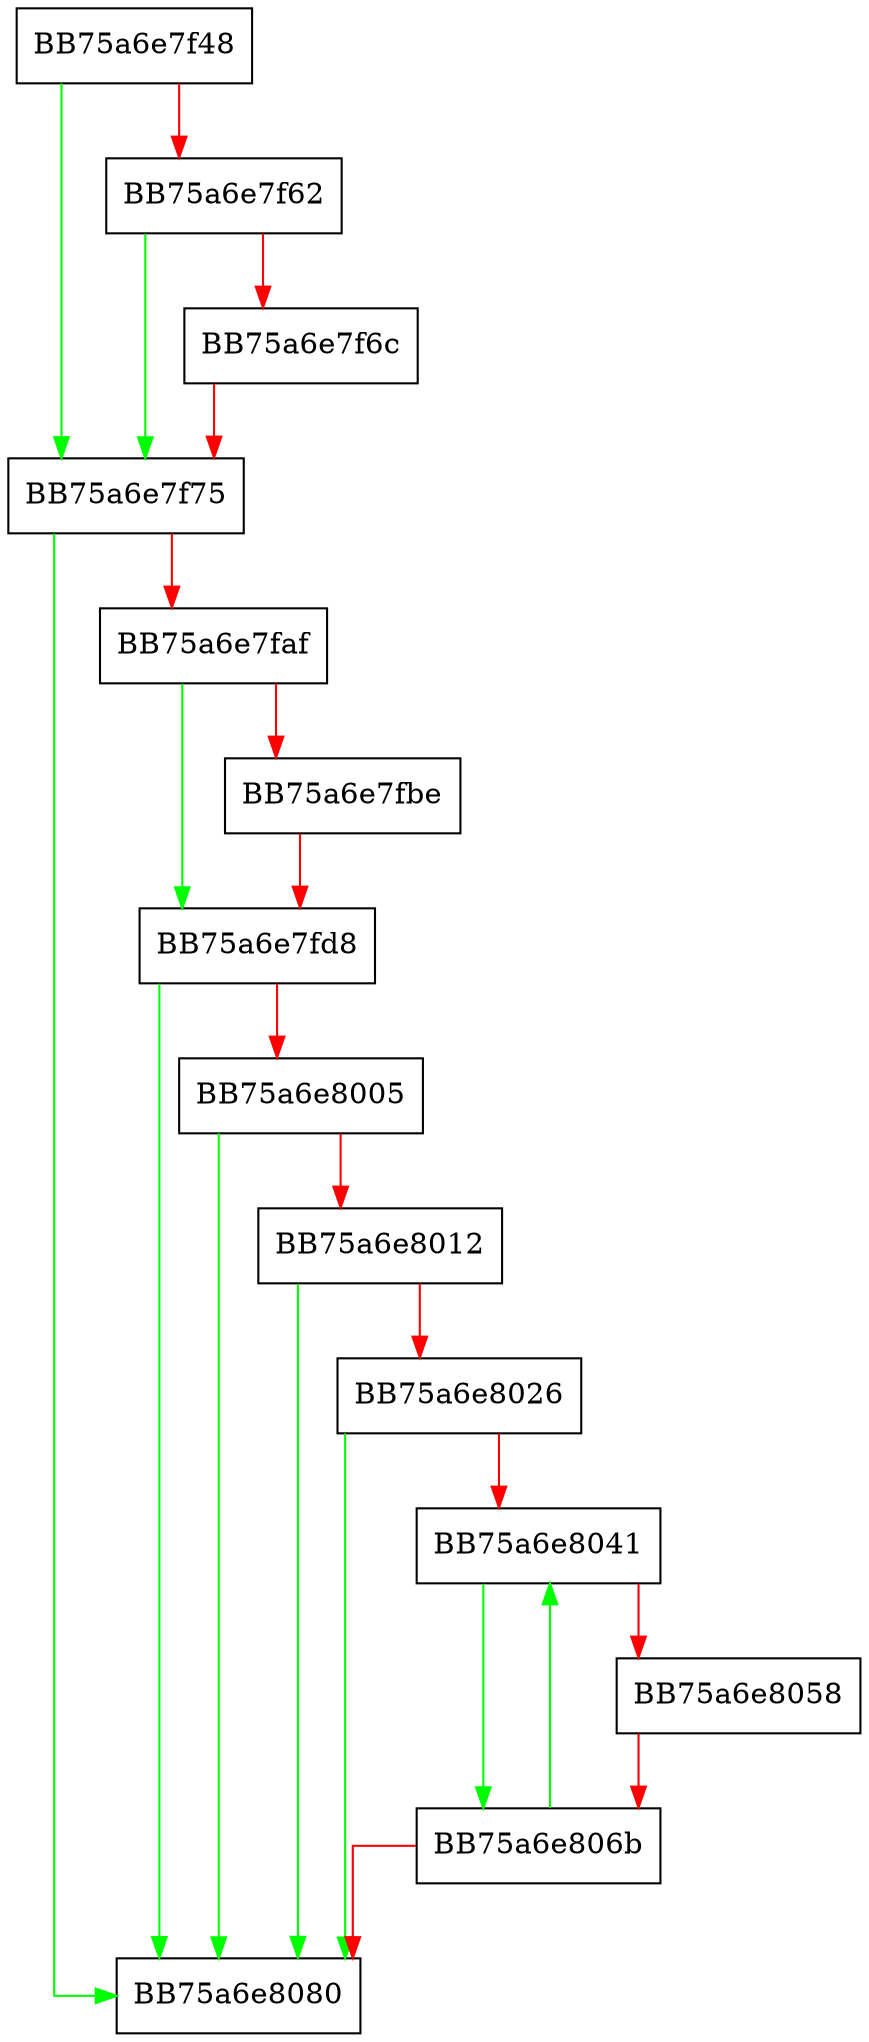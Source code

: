 digraph free {
  node [shape="box"];
  graph [splines=ortho];
  BB75a6e7f48 -> BB75a6e7f75 [color="green"];
  BB75a6e7f48 -> BB75a6e7f62 [color="red"];
  BB75a6e7f62 -> BB75a6e7f75 [color="green"];
  BB75a6e7f62 -> BB75a6e7f6c [color="red"];
  BB75a6e7f6c -> BB75a6e7f75 [color="red"];
  BB75a6e7f75 -> BB75a6e8080 [color="green"];
  BB75a6e7f75 -> BB75a6e7faf [color="red"];
  BB75a6e7faf -> BB75a6e7fd8 [color="green"];
  BB75a6e7faf -> BB75a6e7fbe [color="red"];
  BB75a6e7fbe -> BB75a6e7fd8 [color="red"];
  BB75a6e7fd8 -> BB75a6e8080 [color="green"];
  BB75a6e7fd8 -> BB75a6e8005 [color="red"];
  BB75a6e8005 -> BB75a6e8080 [color="green"];
  BB75a6e8005 -> BB75a6e8012 [color="red"];
  BB75a6e8012 -> BB75a6e8080 [color="green"];
  BB75a6e8012 -> BB75a6e8026 [color="red"];
  BB75a6e8026 -> BB75a6e8080 [color="green"];
  BB75a6e8026 -> BB75a6e8041 [color="red"];
  BB75a6e8041 -> BB75a6e806b [color="green"];
  BB75a6e8041 -> BB75a6e8058 [color="red"];
  BB75a6e8058 -> BB75a6e806b [color="red"];
  BB75a6e806b -> BB75a6e8041 [color="green"];
  BB75a6e806b -> BB75a6e8080 [color="red"];
}
